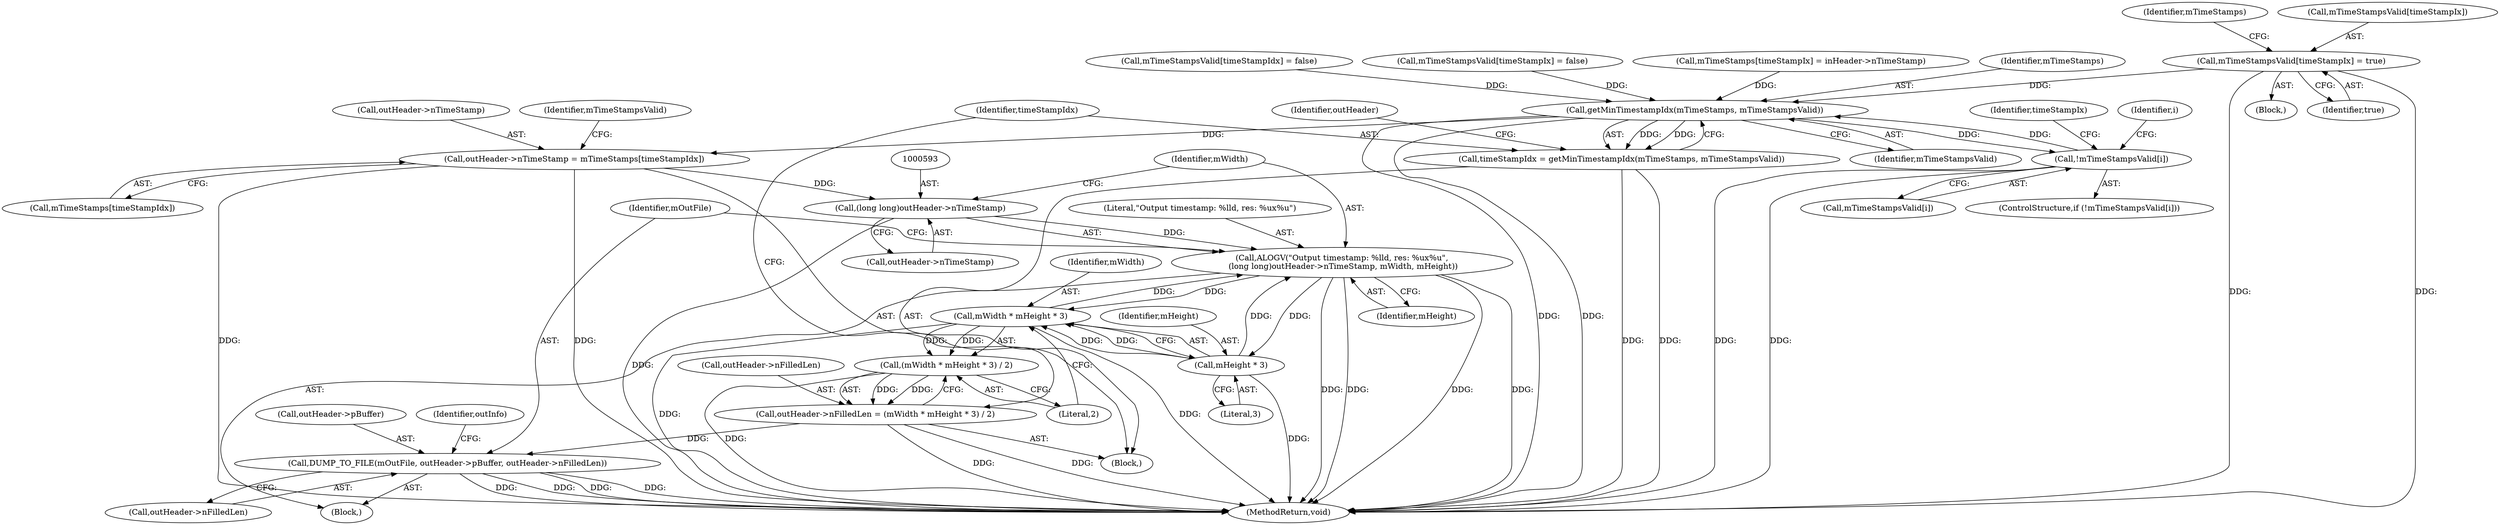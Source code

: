 digraph "0_Android_918eeaa29d99d257282fafec931b4bda0e3bae12_3@array" {
"1000280" [label="(Call,mTimeStampsValid[timeStampIx] = true)"];
"1000555" [label="(Call,getMinTimestampIdx(mTimeStamps, mTimeStampsValid))"];
"1000266" [label="(Call,!mTimeStampsValid[i])"];
"1000553" [label="(Call,timeStampIdx = getMinTimestampIdx(mTimeStamps, mTimeStampsValid))"];
"1000558" [label="(Call,outHeader->nTimeStamp = mTimeStamps[timeStampIdx])"];
"1000592" [label="(Call,(long long)outHeader->nTimeStamp)"];
"1000590" [label="(Call,ALOGV(\"Output timestamp: %lld, res: %ux%u\",\n (long long)outHeader->nTimeStamp, mWidth, mHeight))"];
"1000547" [label="(Call,mWidth * mHeight * 3)"];
"1000546" [label="(Call,(mWidth * mHeight * 3) / 2)"];
"1000542" [label="(Call,outHeader->nFilledLen = (mWidth * mHeight * 3) / 2)"];
"1000599" [label="(Call,DUMP_TO_FILE(mOutFile, outHeader->pBuffer, outHeader->nFilledLen))"];
"1000549" [label="(Call,mHeight * 3)"];
"1000552" [label="(Literal,2)"];
"1000589" [label="(Block,)"];
"1000550" [label="(Identifier,mHeight)"];
"1000590" [label="(Call,ALOGV(\"Output timestamp: %lld, res: %ux%u\",\n (long long)outHeader->nTimeStamp, mWidth, mHeight))"];
"1000565" [label="(Call,mTimeStampsValid[timeStampIdx] = false)"];
"1000554" [label="(Identifier,timeStampIdx)"];
"1000547" [label="(Call,mWidth * mHeight * 3)"];
"1000560" [label="(Identifier,outHeader)"];
"1000272" [label="(Identifier,timeStampIx)"];
"1000280" [label="(Call,mTimeStampsValid[timeStampIx] = true)"];
"1000604" [label="(Call,outHeader->nFilledLen)"];
"1000542" [label="(Call,outHeader->nFilledLen = (mWidth * mHeight * 3) / 2)"];
"1000287" [label="(Identifier,mTimeStamps)"];
"1000592" [label="(Call,(long long)outHeader->nTimeStamp)"];
"1000600" [label="(Identifier,mOutFile)"];
"1000609" [label="(Identifier,outInfo)"];
"1000266" [label="(Call,!mTimeStampsValid[i])"];
"1000559" [label="(Call,outHeader->nTimeStamp)"];
"1000263" [label="(Identifier,i)"];
"1000562" [label="(Call,mTimeStamps[timeStampIdx])"];
"1000597" [label="(Identifier,mWidth)"];
"1000551" [label="(Literal,3)"];
"1000591" [label="(Literal,\"Output timestamp: %lld, res: %ux%u\")"];
"1000406" [label="(Call,mTimeStampsValid[timeStampIx] = false)"];
"1000279" [label="(Block,)"];
"1000555" [label="(Call,getMinTimestampIdx(mTimeStamps, mTimeStampsValid))"];
"1000553" [label="(Call,timeStampIdx = getMinTimestampIdx(mTimeStamps, mTimeStampsValid))"];
"1000285" [label="(Call,mTimeStamps[timeStampIx] = inHeader->nTimeStamp)"];
"1000546" [label="(Call,(mWidth * mHeight * 3) / 2)"];
"1000594" [label="(Call,outHeader->nTimeStamp)"];
"1000267" [label="(Call,mTimeStampsValid[i])"];
"1000598" [label="(Identifier,mHeight)"];
"1000567" [label="(Identifier,mTimeStampsValid)"];
"1000548" [label="(Identifier,mWidth)"];
"1000601" [label="(Call,outHeader->pBuffer)"];
"1000543" [label="(Call,outHeader->nFilledLen)"];
"1000557" [label="(Identifier,mTimeStampsValid)"];
"1000549" [label="(Call,mHeight * 3)"];
"1000281" [label="(Call,mTimeStampsValid[timeStampIx])"];
"1000599" [label="(Call,DUMP_TO_FILE(mOutFile, outHeader->pBuffer, outHeader->nFilledLen))"];
"1000558" [label="(Call,outHeader->nTimeStamp = mTimeStamps[timeStampIdx])"];
"1000556" [label="(Identifier,mTimeStamps)"];
"1000265" [label="(ControlStructure,if (!mTimeStampsValid[i]))"];
"1000540" [label="(Block,)"];
"1000284" [label="(Identifier,true)"];
"1000676" [label="(MethodReturn,void)"];
"1000280" -> "1000279"  [label="AST: "];
"1000280" -> "1000284"  [label="CFG: "];
"1000281" -> "1000280"  [label="AST: "];
"1000284" -> "1000280"  [label="AST: "];
"1000287" -> "1000280"  [label="CFG: "];
"1000280" -> "1000676"  [label="DDG: "];
"1000280" -> "1000676"  [label="DDG: "];
"1000280" -> "1000555"  [label="DDG: "];
"1000555" -> "1000553"  [label="AST: "];
"1000555" -> "1000557"  [label="CFG: "];
"1000556" -> "1000555"  [label="AST: "];
"1000557" -> "1000555"  [label="AST: "];
"1000553" -> "1000555"  [label="CFG: "];
"1000555" -> "1000676"  [label="DDG: "];
"1000555" -> "1000676"  [label="DDG: "];
"1000555" -> "1000266"  [label="DDG: "];
"1000555" -> "1000553"  [label="DDG: "];
"1000555" -> "1000553"  [label="DDG: "];
"1000285" -> "1000555"  [label="DDG: "];
"1000565" -> "1000555"  [label="DDG: "];
"1000406" -> "1000555"  [label="DDG: "];
"1000266" -> "1000555"  [label="DDG: "];
"1000555" -> "1000558"  [label="DDG: "];
"1000266" -> "1000265"  [label="AST: "];
"1000266" -> "1000267"  [label="CFG: "];
"1000267" -> "1000266"  [label="AST: "];
"1000272" -> "1000266"  [label="CFG: "];
"1000263" -> "1000266"  [label="CFG: "];
"1000266" -> "1000676"  [label="DDG: "];
"1000266" -> "1000676"  [label="DDG: "];
"1000553" -> "1000540"  [label="AST: "];
"1000554" -> "1000553"  [label="AST: "];
"1000560" -> "1000553"  [label="CFG: "];
"1000553" -> "1000676"  [label="DDG: "];
"1000553" -> "1000676"  [label="DDG: "];
"1000558" -> "1000540"  [label="AST: "];
"1000558" -> "1000562"  [label="CFG: "];
"1000559" -> "1000558"  [label="AST: "];
"1000562" -> "1000558"  [label="AST: "];
"1000567" -> "1000558"  [label="CFG: "];
"1000558" -> "1000676"  [label="DDG: "];
"1000558" -> "1000676"  [label="DDG: "];
"1000558" -> "1000592"  [label="DDG: "];
"1000592" -> "1000590"  [label="AST: "];
"1000592" -> "1000594"  [label="CFG: "];
"1000593" -> "1000592"  [label="AST: "];
"1000594" -> "1000592"  [label="AST: "];
"1000597" -> "1000592"  [label="CFG: "];
"1000592" -> "1000676"  [label="DDG: "];
"1000592" -> "1000590"  [label="DDG: "];
"1000590" -> "1000589"  [label="AST: "];
"1000590" -> "1000598"  [label="CFG: "];
"1000591" -> "1000590"  [label="AST: "];
"1000597" -> "1000590"  [label="AST: "];
"1000598" -> "1000590"  [label="AST: "];
"1000600" -> "1000590"  [label="CFG: "];
"1000590" -> "1000676"  [label="DDG: "];
"1000590" -> "1000676"  [label="DDG: "];
"1000590" -> "1000676"  [label="DDG: "];
"1000590" -> "1000676"  [label="DDG: "];
"1000590" -> "1000547"  [label="DDG: "];
"1000590" -> "1000549"  [label="DDG: "];
"1000547" -> "1000590"  [label="DDG: "];
"1000549" -> "1000590"  [label="DDG: "];
"1000547" -> "1000546"  [label="AST: "];
"1000547" -> "1000549"  [label="CFG: "];
"1000548" -> "1000547"  [label="AST: "];
"1000549" -> "1000547"  [label="AST: "];
"1000552" -> "1000547"  [label="CFG: "];
"1000547" -> "1000676"  [label="DDG: "];
"1000547" -> "1000676"  [label="DDG: "];
"1000547" -> "1000546"  [label="DDG: "];
"1000547" -> "1000546"  [label="DDG: "];
"1000549" -> "1000547"  [label="DDG: "];
"1000549" -> "1000547"  [label="DDG: "];
"1000546" -> "1000542"  [label="AST: "];
"1000546" -> "1000552"  [label="CFG: "];
"1000552" -> "1000546"  [label="AST: "];
"1000542" -> "1000546"  [label="CFG: "];
"1000546" -> "1000676"  [label="DDG: "];
"1000546" -> "1000542"  [label="DDG: "];
"1000546" -> "1000542"  [label="DDG: "];
"1000542" -> "1000540"  [label="AST: "];
"1000543" -> "1000542"  [label="AST: "];
"1000554" -> "1000542"  [label="CFG: "];
"1000542" -> "1000676"  [label="DDG: "];
"1000542" -> "1000676"  [label="DDG: "];
"1000542" -> "1000599"  [label="DDG: "];
"1000599" -> "1000589"  [label="AST: "];
"1000599" -> "1000604"  [label="CFG: "];
"1000600" -> "1000599"  [label="AST: "];
"1000601" -> "1000599"  [label="AST: "];
"1000604" -> "1000599"  [label="AST: "];
"1000609" -> "1000599"  [label="CFG: "];
"1000599" -> "1000676"  [label="DDG: "];
"1000599" -> "1000676"  [label="DDG: "];
"1000599" -> "1000676"  [label="DDG: "];
"1000599" -> "1000676"  [label="DDG: "];
"1000549" -> "1000551"  [label="CFG: "];
"1000550" -> "1000549"  [label="AST: "];
"1000551" -> "1000549"  [label="AST: "];
"1000549" -> "1000676"  [label="DDG: "];
}
